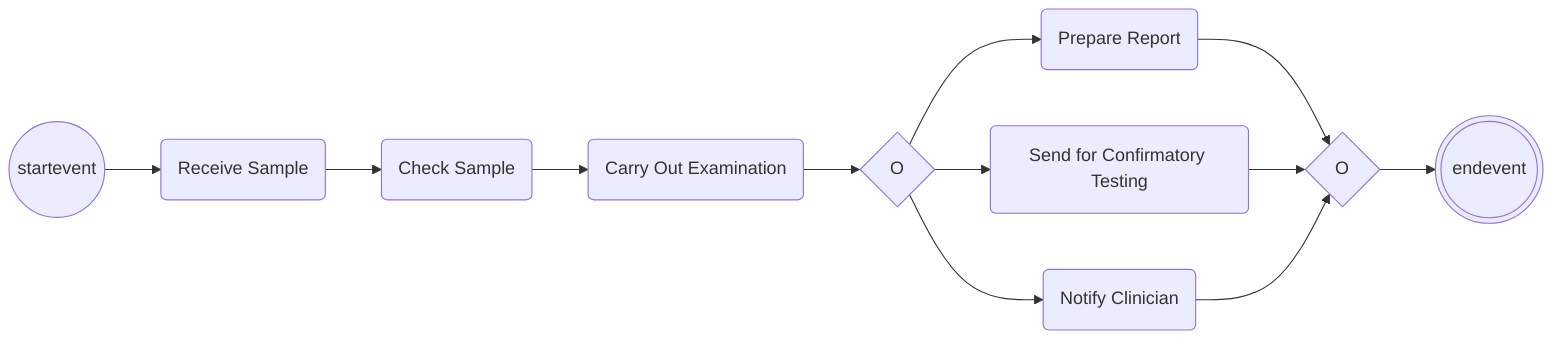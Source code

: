 graph LR
    0:startevent:((startevent)) --> 1:task:(Receive Sample)
    1:task:(Receive Sample) --> 2:task:(Check Sample)
    2:task:(Check Sample) --> 3:task:(Carry Out Examination)
    3:task:(Carry Out Examination) --> 4:inclusivegateway:{O}
    4:inclusivegateway:{O} --> 5:task:(Prepare Report)
    4:inclusivegateway:{O} --> 6:task:(Send for Confirmatory Testing)
    4:inclusivegateway:{O} --> 7:task:(Notify Clinician)
    5:task:(Prepare Report) --> 8:inclusivegateway:{O}
    6:task:(Send for Confirmatory Testing) --> 8:inclusivegateway:{O}
    7:task:(Notify Clinician) --> 8:inclusivegateway:{O}
    8:inclusivegateway:{O} --> 9:endevent:(((endevent)))